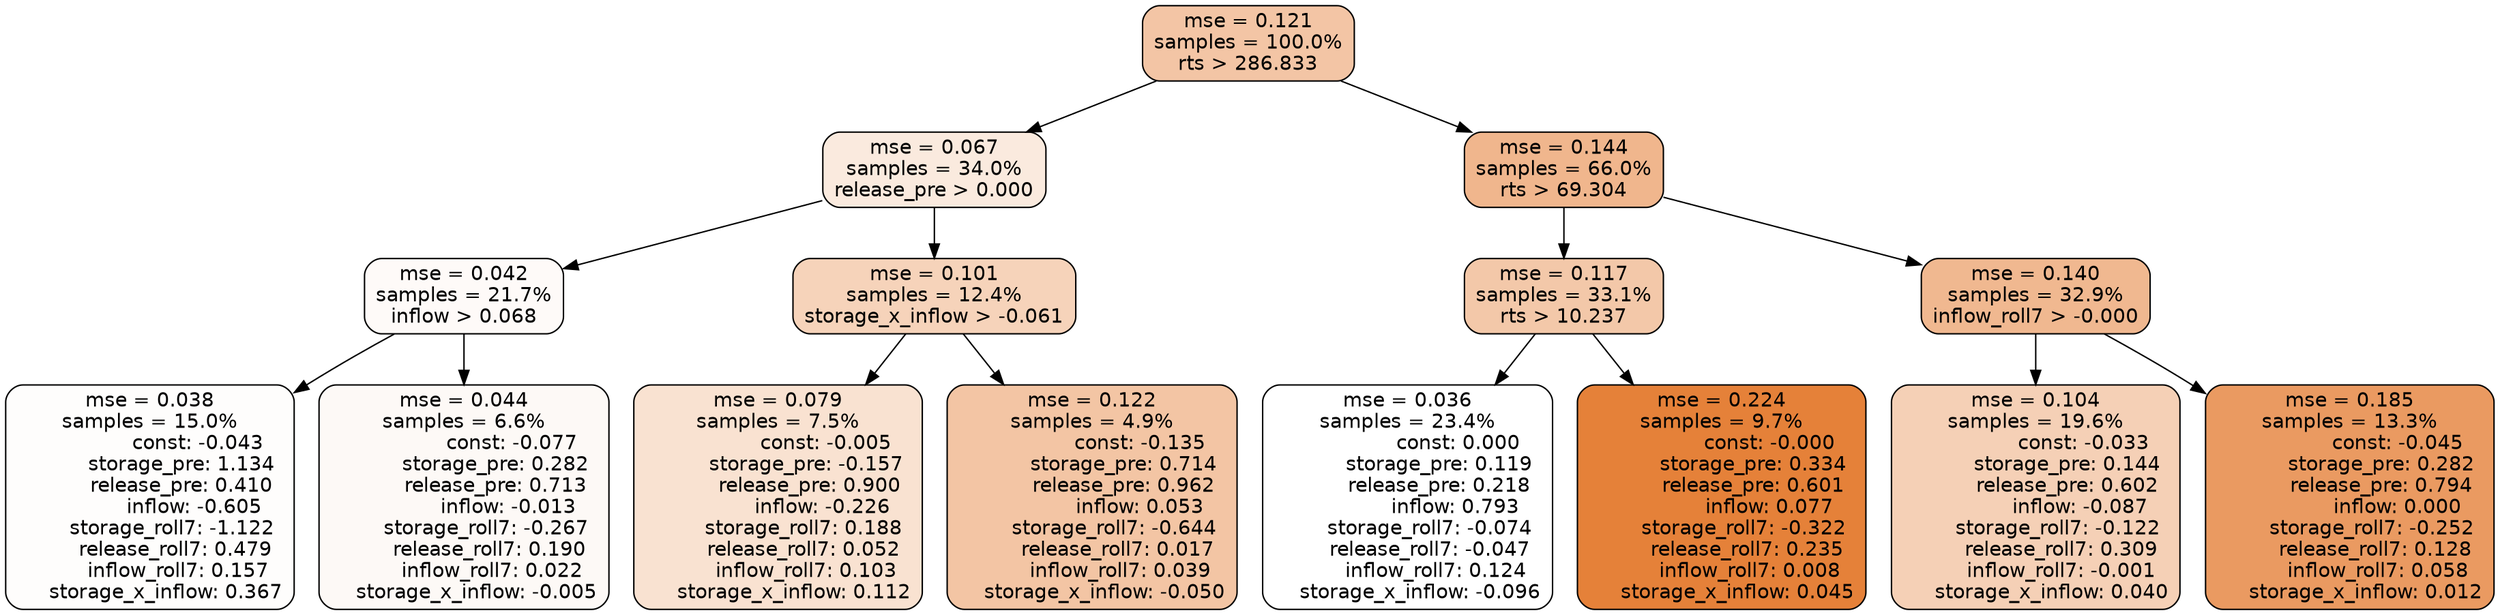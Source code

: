 digraph tree {
node [shape=rectangle, style="filled, rounded", color="black", fontname=helvetica] ;
edge [fontname=helvetica] ;
	"0" [label="mse = 0.121
samples = 100.0%
rts > 286.833", fillcolor="#f3c5a5"]
	"8" [label="mse = 0.067
samples = 34.0%
release_pre > 0.000", fillcolor="#faeade"]
	"1" [label="mse = 0.144
samples = 66.0%
rts > 69.304", fillcolor="#f0b68d"]
	"9" [label="mse = 0.042
samples = 21.7%
inflow > 0.068", fillcolor="#fefaf8"]
	"12" [label="mse = 0.101
samples = 12.4%
storage_x_inflow > -0.061", fillcolor="#f6d3ba"]
	"2" [label="mse = 0.117
samples = 33.1%
rts > 10.237", fillcolor="#f3c8a9"]
	"5" [label="mse = 0.140
samples = 32.9%
inflow_roll7 > -0.000", fillcolor="#f0b890"]
	"10" [label="mse = 0.038
samples = 15.0%
               const: -0.043
          storage_pre: 1.134
          release_pre: 0.410
              inflow: -0.605
       storage_roll7: -1.122
        release_roll7: 0.479
         inflow_roll7: 0.157
     storage_x_inflow: 0.367", fillcolor="#fefdfc"]
	"11" [label="mse = 0.044
samples = 6.6%
               const: -0.077
          storage_pre: 0.282
          release_pre: 0.713
              inflow: -0.013
       storage_roll7: -0.267
        release_roll7: 0.190
         inflow_roll7: 0.022
    storage_x_inflow: -0.005", fillcolor="#fdf9f6"]
	"13" [label="mse = 0.079
samples = 7.5%
               const: -0.005
         storage_pre: -0.157
          release_pre: 0.900
              inflow: -0.226
        storage_roll7: 0.188
        release_roll7: 0.052
         inflow_roll7: 0.103
     storage_x_inflow: 0.112", fillcolor="#f9e2d1"]
	"14" [label="mse = 0.122
samples = 4.9%
               const: -0.135
          storage_pre: 0.714
          release_pre: 0.962
               inflow: 0.053
       storage_roll7: -0.644
        release_roll7: 0.017
         inflow_roll7: 0.039
    storage_x_inflow: -0.050", fillcolor="#f3c5a4"]
	"3" [label="mse = 0.036
samples = 23.4%
                const: 0.000
          storage_pre: 0.119
          release_pre: 0.218
               inflow: 0.793
       storage_roll7: -0.074
       release_roll7: -0.047
         inflow_roll7: 0.124
    storage_x_inflow: -0.096", fillcolor="#ffffff"]
	"4" [label="mse = 0.224
samples = 9.7%
               const: -0.000
          storage_pre: 0.334
          release_pre: 0.601
               inflow: 0.077
       storage_roll7: -0.322
        release_roll7: 0.235
         inflow_roll7: 0.008
     storage_x_inflow: 0.045", fillcolor="#e58139"]
	"6" [label="mse = 0.104
samples = 19.6%
               const: -0.033
          storage_pre: 0.144
          release_pre: 0.602
              inflow: -0.087
       storage_roll7: -0.122
        release_roll7: 0.309
        inflow_roll7: -0.001
     storage_x_inflow: 0.040", fillcolor="#f5d0b6"]
	"7" [label="mse = 0.185
samples = 13.3%
               const: -0.045
          storage_pre: 0.282
          release_pre: 0.794
               inflow: 0.000
       storage_roll7: -0.252
        release_roll7: 0.128
         inflow_roll7: 0.058
     storage_x_inflow: 0.012", fillcolor="#ea9a61"]

	"0" -> "1"
	"0" -> "8"
	"8" -> "9"
	"8" -> "12"
	"1" -> "2"
	"1" -> "5"
	"9" -> "10"
	"9" -> "11"
	"12" -> "13"
	"12" -> "14"
	"2" -> "3"
	"2" -> "4"
	"5" -> "6"
	"5" -> "7"
}